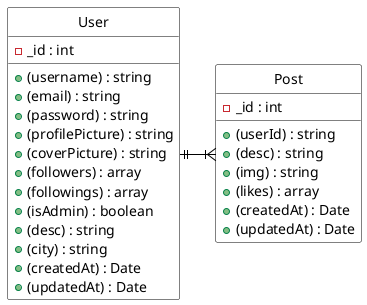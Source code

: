 @startuml test-er-diagram

skinparam linetype ortho
skinparam packageStyle rectangle
skinparam shadowing false
skinparam class {
    BackgroundColor White
    BorderColor Black
    ArrowColor Black
}
hide circle
class "User" as User {
    - _id : int
    + (username) : string
    + (email) : string
    + (password) : string
    + (profilePicture) : string
    + (coverPicture) : string
    + (followers) : array
    + (followings) : array
    + (isAdmin) : boolean
    + (desc) : string
    + (city) : string
    + (createdAt) : Date
    + (updatedAt) : Date
}
class "Post" as Post {
    - _id : int
    + (userId) : string
    + (desc) : string
    + (img) : string
    + (likes) : array
    + (createdAt) : Date
    + (updatedAt) : Date
}

User ||-right-|{ Post

@endumlF